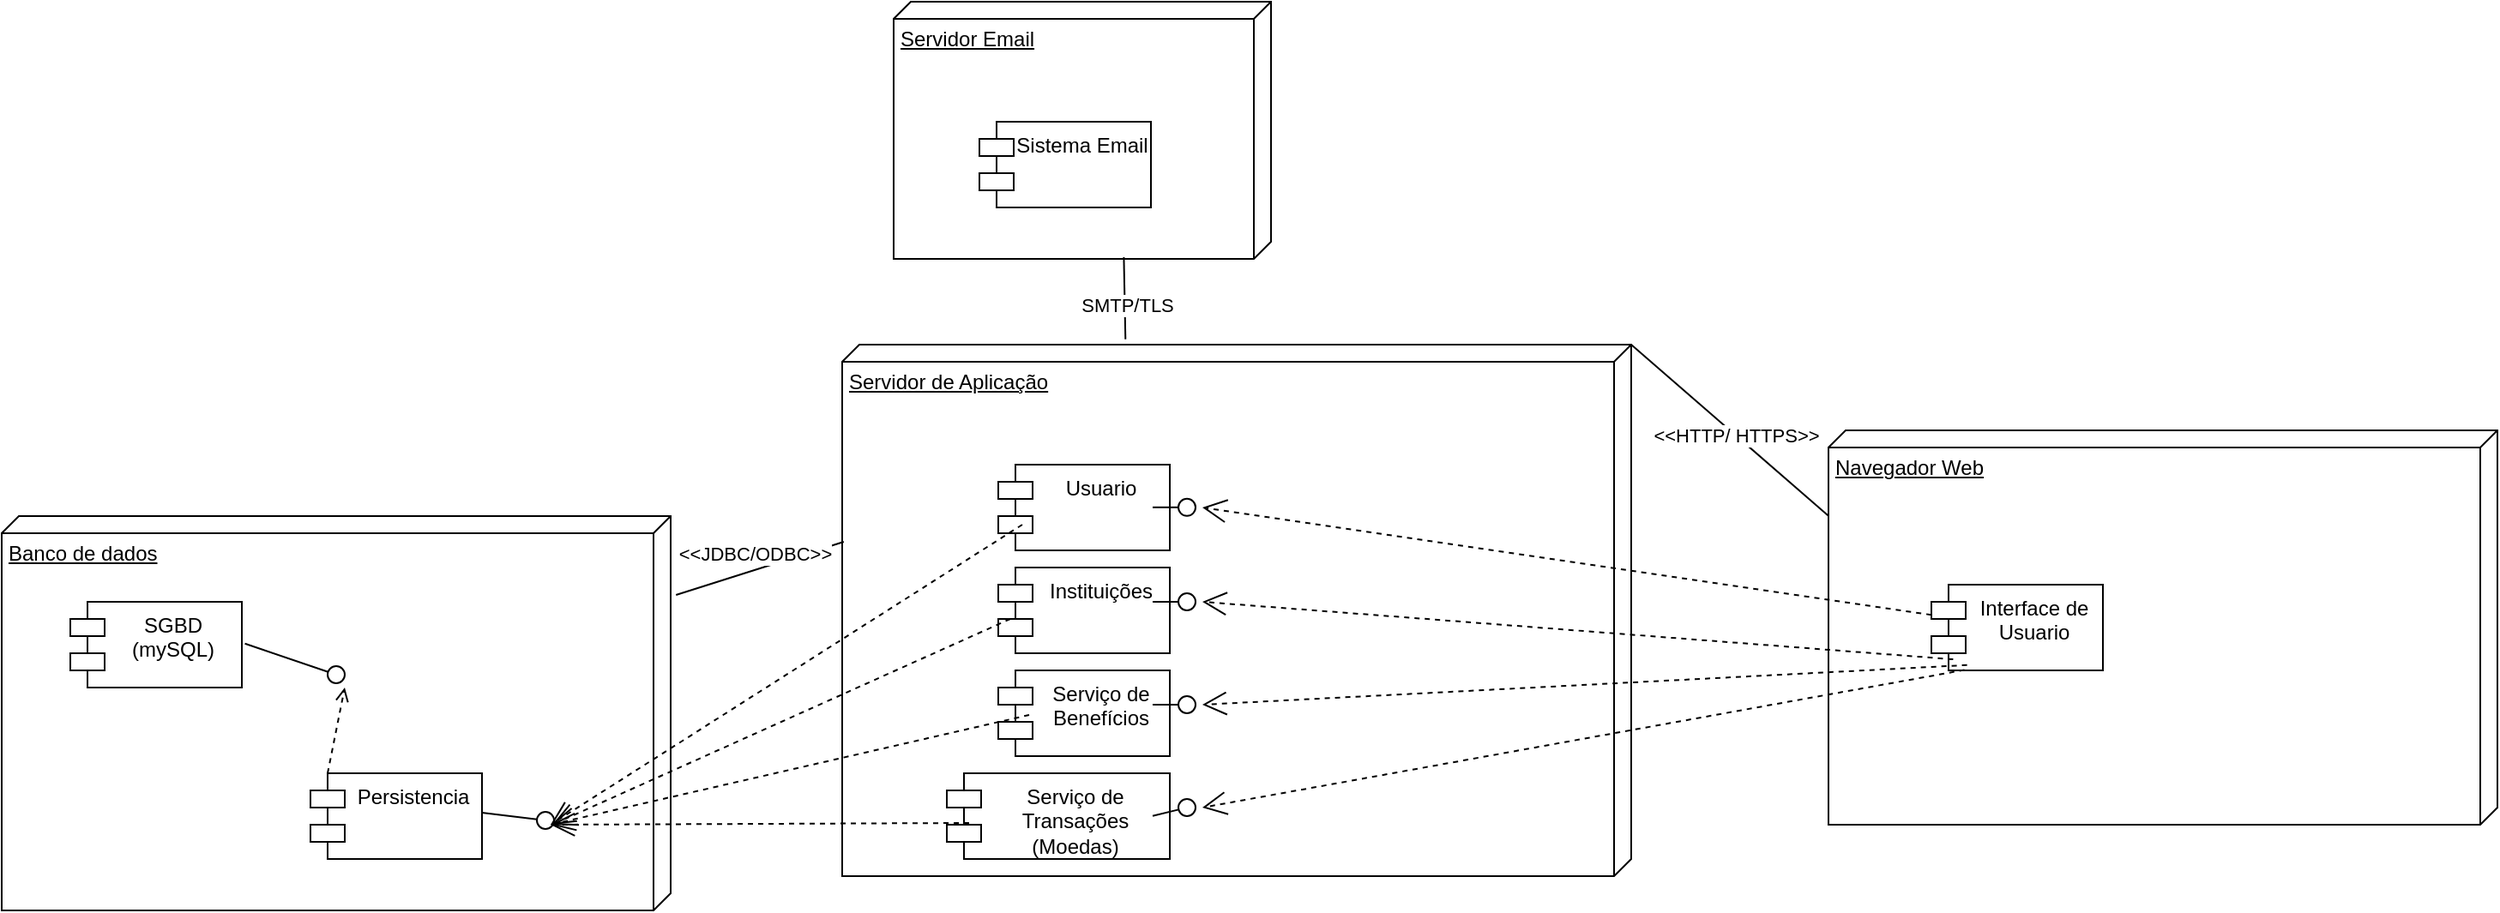 <mxfile version="28.2.5">
  <diagram id="HhGJGDPgac20MyiszJ41" name="Page-1">
    <mxGraphModel dx="2916" dy="1249" grid="1" gridSize="10" guides="1" tooltips="1" connect="1" arrows="1" fold="1" page="1" pageScale="1" pageWidth="850" pageHeight="1100" math="0" shadow="0">
      <root>
        <mxCell id="0" />
        <mxCell id="1" parent="0" />
        <mxCell id="MNFZxwI8h7TTmshtL6sV-73" value="" style="group" vertex="1" connectable="0" parent="1">
          <mxGeometry x="-180" y="450" width="390" height="230" as="geometry" />
        </mxCell>
        <mxCell id="6" value="Banco de dados" style="verticalAlign=top;align=left;spacingTop=8;spacingLeft=2;spacingRight=12;shape=cube;size=10;direction=south;fontStyle=4;html=1;whiteSpace=wrap;" parent="MNFZxwI8h7TTmshtL6sV-73" vertex="1">
          <mxGeometry width="390" height="230" as="geometry" />
        </mxCell>
        <mxCell id="12" value="SGBD (mySQL)" style="shape=module;align=left;spacingLeft=20;align=center;verticalAlign=top;whiteSpace=wrap;html=1;" parent="MNFZxwI8h7TTmshtL6sV-73" vertex="1">
          <mxGeometry x="40" y="50" width="100" height="50" as="geometry" />
        </mxCell>
        <mxCell id="13" value="Persistencia" style="shape=module;align=left;spacingLeft=20;align=center;verticalAlign=top;whiteSpace=wrap;html=1;" parent="MNFZxwI8h7TTmshtL6sV-73" vertex="1">
          <mxGeometry x="180" y="150" width="100" height="50" as="geometry" />
        </mxCell>
        <mxCell id="19" value="" style="ellipse;whiteSpace=wrap;html=1;align=center;aspect=fixed;fillColor=none;strokeColor=none;resizable=0;perimeter=centerPerimeter;rotatable=0;allowArrows=0;points=[];outlineConnect=1;" parent="MNFZxwI8h7TTmshtL6sV-73" vertex="1">
          <mxGeometry x="140" y="70" width="10" height="10" as="geometry" />
        </mxCell>
        <mxCell id="18" value="" style="rounded=0;orthogonalLoop=1;jettySize=auto;html=1;endArrow=oval;endFill=0;sketch=0;sourcePerimeterSpacing=0;targetPerimeterSpacing=0;endSize=10;exitX=1.018;exitY=0.488;exitDx=0;exitDy=0;exitPerimeter=0;" parent="MNFZxwI8h7TTmshtL6sV-73" edge="1" source="12">
          <mxGeometry relative="1" as="geometry">
            <mxPoint x="120.0" y="75" as="sourcePoint" />
            <mxPoint x="195" y="92.5" as="targetPoint" />
            <Array as="points">
              <mxPoint x="195" y="92.5" />
            </Array>
          </mxGeometry>
        </mxCell>
        <mxCell id="24" value="" style="html=1;verticalAlign=bottom;labelBackgroundColor=none;endArrow=open;endFill=0;dashed=1;exitX=0;exitY=0;exitDx=10;exitDy=0;exitPerimeter=0;" parent="MNFZxwI8h7TTmshtL6sV-73" source="13" edge="1">
          <mxGeometry width="160" relative="1" as="geometry">
            <mxPoint x="-195" y="-20" as="sourcePoint" />
            <mxPoint x="200" y="100" as="targetPoint" />
          </mxGeometry>
        </mxCell>
        <mxCell id="26" value="" style="rounded=0;orthogonalLoop=1;jettySize=auto;html=1;endArrow=oval;endFill=0;sketch=0;sourcePerimeterSpacing=0;targetPerimeterSpacing=0;endSize=10;" parent="MNFZxwI8h7TTmshtL6sV-73" edge="1">
          <mxGeometry relative="1" as="geometry">
            <mxPoint x="280" y="173" as="sourcePoint" />
            <mxPoint x="317" y="177.5" as="targetPoint" />
            <Array as="points">
              <mxPoint x="317" y="177.5" />
            </Array>
          </mxGeometry>
        </mxCell>
        <mxCell id="MNFZxwI8h7TTmshtL6sV-84" value="" style="group" vertex="1" connectable="0" parent="1">
          <mxGeometry x="300" y="390" width="460" height="270" as="geometry" />
        </mxCell>
        <mxCell id="MNFZxwI8h7TTmshtL6sV-62" value="" style="group" vertex="1" connectable="0" parent="MNFZxwI8h7TTmshtL6sV-84">
          <mxGeometry x="10" width="460" height="270" as="geometry" />
        </mxCell>
        <mxCell id="4" value="Servidor de Aplicação" style="verticalAlign=top;align=left;spacingTop=8;spacingLeft=2;spacingRight=12;shape=cube;size=10;direction=south;fontStyle=4;html=1;whiteSpace=wrap;" parent="MNFZxwI8h7TTmshtL6sV-62" vertex="1">
          <mxGeometry y="-40" width="460" height="310" as="geometry" />
        </mxCell>
        <mxCell id="MNFZxwI8h7TTmshtL6sV-65" value="" style="group" vertex="1" connectable="0" parent="MNFZxwI8h7TTmshtL6sV-62">
          <mxGeometry x="61" y="30" width="130" height="230" as="geometry" />
        </mxCell>
        <mxCell id="9" value="Serviço de Benefícios" style="shape=module;align=left;spacingLeft=20;align=center;verticalAlign=top;whiteSpace=wrap;html=1;" parent="MNFZxwI8h7TTmshtL6sV-65" vertex="1">
          <mxGeometry x="30" y="120" width="100" height="50" as="geometry" />
        </mxCell>
        <mxCell id="10" value="Serviço de Transações (Moedas)" style="shape=module;align=left;spacingLeft=20;align=center;verticalAlign=top;whiteSpace=wrap;html=1;" parent="MNFZxwI8h7TTmshtL6sV-65" vertex="1">
          <mxGeometry y="180" width="130" height="50" as="geometry" />
        </mxCell>
        <mxCell id="MNFZxwI8h7TTmshtL6sV-42" value="Instituições" style="shape=module;align=left;spacingLeft=20;align=center;verticalAlign=top;whiteSpace=wrap;html=1;" vertex="1" parent="MNFZxwI8h7TTmshtL6sV-65">
          <mxGeometry x="30" y="60" width="100" height="50" as="geometry" />
        </mxCell>
        <mxCell id="MNFZxwI8h7TTmshtL6sV-87" value="" style="endArrow=open;endSize=12;dashed=1;html=1;rounded=0;exitX=0.07;exitY=0.6;exitDx=0;exitDy=0;exitPerimeter=0;" edge="1" parent="MNFZxwI8h7TTmshtL6sV-62" source="MNFZxwI8h7TTmshtL6sV-42">
          <mxGeometry width="160" relative="1" as="geometry">
            <mxPoint x="99" y="128" as="sourcePoint" />
            <mxPoint x="-169" y="240" as="targetPoint" />
          </mxGeometry>
        </mxCell>
        <mxCell id="8" value="Usuario" style="shape=module;align=left;spacingLeft=20;align=center;verticalAlign=top;whiteSpace=wrap;html=1;" parent="MNFZxwI8h7TTmshtL6sV-62" vertex="1">
          <mxGeometry x="91" y="30" width="100" height="50" as="geometry" />
        </mxCell>
        <mxCell id="MNFZxwI8h7TTmshtL6sV-48" value="" style="ellipse;whiteSpace=wrap;html=1;align=center;aspect=fixed;fillColor=none;strokeColor=none;resizable=0;perimeter=centerPerimeter;rotatable=0;allowArrows=0;points=[];outlineConnect=1;" vertex="1" parent="MNFZxwI8h7TTmshtL6sV-84">
          <mxGeometry x="241" y="50" width="10" height="10" as="geometry" />
        </mxCell>
        <mxCell id="MNFZxwI8h7TTmshtL6sV-51" value="" style="rounded=0;orthogonalLoop=1;jettySize=auto;html=1;endArrow=oval;endFill=0;sketch=0;sourcePerimeterSpacing=0;targetPerimeterSpacing=0;endSize=10;strokeWidth=1;startSize=15;" edge="1" parent="MNFZxwI8h7TTmshtL6sV-84">
          <mxGeometry relative="1" as="geometry">
            <mxPoint x="191" y="54.9" as="sourcePoint" />
            <mxPoint x="211" y="54.9" as="targetPoint" />
          </mxGeometry>
        </mxCell>
        <mxCell id="MNFZxwI8h7TTmshtL6sV-53" value="" style="rounded=0;orthogonalLoop=1;jettySize=auto;html=1;endArrow=oval;endFill=0;sketch=0;sourcePerimeterSpacing=0;targetPerimeterSpacing=0;endSize=10;strokeWidth=1;startSize=15;" edge="1" parent="MNFZxwI8h7TTmshtL6sV-84">
          <mxGeometry relative="1" as="geometry">
            <mxPoint x="191" y="110" as="sourcePoint" />
            <mxPoint x="211" y="110" as="targetPoint" />
          </mxGeometry>
        </mxCell>
        <mxCell id="MNFZxwI8h7TTmshtL6sV-54" value="" style="rounded=0;orthogonalLoop=1;jettySize=auto;html=1;endArrow=oval;endFill=0;sketch=0;sourcePerimeterSpacing=0;targetPerimeterSpacing=0;endSize=10;strokeWidth=1;startSize=15;" edge="1" parent="MNFZxwI8h7TTmshtL6sV-84">
          <mxGeometry relative="1" as="geometry">
            <mxPoint x="191" y="170" as="sourcePoint" />
            <mxPoint x="211" y="170" as="targetPoint" />
          </mxGeometry>
        </mxCell>
        <mxCell id="MNFZxwI8h7TTmshtL6sV-55" value="" style="rounded=0;orthogonalLoop=1;jettySize=auto;html=1;endArrow=oval;endFill=0;sketch=0;sourcePerimeterSpacing=2;targetPerimeterSpacing=0;endSize=10;strokeWidth=1;startSize=15;" edge="1" parent="MNFZxwI8h7TTmshtL6sV-84">
          <mxGeometry relative="1" as="geometry">
            <mxPoint x="191" y="234.9" as="sourcePoint" />
            <mxPoint x="211" y="230" as="targetPoint" />
          </mxGeometry>
        </mxCell>
        <mxCell id="2" value="Servidor Email" style="verticalAlign=top;align=left;spacingTop=8;spacingLeft=2;spacingRight=12;shape=cube;size=10;direction=south;fontStyle=4;html=1;whiteSpace=wrap;" parent="1" vertex="1">
          <mxGeometry x="340" y="150" width="220" height="150" as="geometry" />
        </mxCell>
        <mxCell id="7" value="Sistema Email" style="shape=module;align=left;spacingLeft=20;align=center;verticalAlign=top;whiteSpace=wrap;html=1;" parent="1" vertex="1">
          <mxGeometry x="390" y="220" width="100" height="50" as="geometry" />
        </mxCell>
        <mxCell id="29" value="" style="endArrow=none;html=1;entryX=0.217;entryY=1;entryDx=0;entryDy=0;entryPerimeter=0;exitX=0;exitY=0;exitDx=0;exitDy=0;exitPerimeter=0;" parent="1" source="4" target="5" edge="1">
          <mxGeometry width="50" height="50" relative="1" as="geometry">
            <mxPoint x="750" y="480" as="sourcePoint" />
            <mxPoint x="800" y="430" as="targetPoint" />
          </mxGeometry>
        </mxCell>
        <mxCell id="30" value="&amp;lt;&amp;lt;HTTP/ HTTPS&amp;gt;&amp;gt;" style="edgeLabel;html=1;align=center;verticalAlign=middle;resizable=0;points=[];" parent="29" vertex="1" connectable="0">
          <mxGeometry x="0.065" relative="1" as="geometry">
            <mxPoint as="offset" />
          </mxGeometry>
        </mxCell>
        <mxCell id="31" value="" style="endArrow=none;html=1;exitX=0.371;exitY=0.998;exitDx=0;exitDy=0;exitPerimeter=0;entryX=0.2;entryY=-0.008;entryDx=0;entryDy=0;entryPerimeter=0;" parent="1" source="4" target="6" edge="1">
          <mxGeometry width="50" height="50" relative="1" as="geometry">
            <mxPoint x="780" y="400" as="sourcePoint" />
            <mxPoint x="210" y="574" as="targetPoint" />
          </mxGeometry>
        </mxCell>
        <mxCell id="32" value="&amp;lt;&amp;lt;JDBC/ODBC&amp;gt;&amp;gt;" style="edgeLabel;html=1;align=center;verticalAlign=middle;resizable=0;points=[];" parent="31" vertex="1" connectable="0">
          <mxGeometry x="0.065" relative="1" as="geometry">
            <mxPoint y="-10" as="offset" />
          </mxGeometry>
        </mxCell>
        <mxCell id="35" value="" style="endArrow=none;html=1;entryX=0.993;entryY=0.39;entryDx=0;entryDy=0;entryPerimeter=0;exitX=-0.01;exitY=0.641;exitDx=0;exitDy=0;exitPerimeter=0;" parent="1" source="4" target="2" edge="1">
          <mxGeometry width="50" height="50" relative="1" as="geometry">
            <mxPoint x="750" y="480" as="sourcePoint" />
            <mxPoint x="800" y="430" as="targetPoint" />
          </mxGeometry>
        </mxCell>
        <mxCell id="36" value="SMTP/TLS" style="edgeLabel;html=1;align=center;verticalAlign=middle;resizable=0;points=[];" parent="35" vertex="1" connectable="0">
          <mxGeometry x="-0.152" y="-1" relative="1" as="geometry">
            <mxPoint as="offset" />
          </mxGeometry>
        </mxCell>
        <mxCell id="MNFZxwI8h7TTmshtL6sV-44" value="" style="ellipse;whiteSpace=wrap;html=1;align=center;aspect=fixed;fillColor=none;strokeColor=none;resizable=0;perimeter=centerPerimeter;rotatable=0;allowArrows=0;points=[];outlineConnect=1;" vertex="1" parent="1">
          <mxGeometry x="840" y="430" width="10" height="10" as="geometry" />
        </mxCell>
        <mxCell id="MNFZxwI8h7TTmshtL6sV-85" value="" style="endArrow=open;endSize=12;dashed=1;html=1;rounded=0;exitX=0.1;exitY=0.58;exitDx=0;exitDy=0;exitPerimeter=0;" edge="1" parent="1" source="10">
          <mxGeometry width="160" relative="1" as="geometry">
            <mxPoint x="989" y="300" as="sourcePoint" />
            <mxPoint x="140" y="630" as="targetPoint" />
          </mxGeometry>
        </mxCell>
        <mxCell id="MNFZxwI8h7TTmshtL6sV-86" value="" style="endArrow=open;endSize=12;dashed=1;html=1;rounded=0;exitX=0.18;exitY=0.52;exitDx=0;exitDy=0;exitPerimeter=0;" edge="1" parent="1" source="9">
          <mxGeometry width="160" relative="1" as="geometry">
            <mxPoint x="393" y="639" as="sourcePoint" />
            <mxPoint x="140" y="630" as="targetPoint" />
          </mxGeometry>
        </mxCell>
        <mxCell id="MNFZxwI8h7TTmshtL6sV-89" value="" style="group" vertex="1" connectable="0" parent="1">
          <mxGeometry x="885" y="400" width="390" height="230" as="geometry" />
        </mxCell>
        <mxCell id="5" value="Navegador Web" style="verticalAlign=top;align=left;spacingTop=8;spacingLeft=2;spacingRight=12;shape=cube;size=10;direction=south;fontStyle=4;html=1;whiteSpace=wrap;" parent="MNFZxwI8h7TTmshtL6sV-89" vertex="1">
          <mxGeometry width="390" height="230" as="geometry" />
        </mxCell>
        <mxCell id="27" value="Interface de Usuario" style="shape=module;align=left;spacingLeft=20;align=center;verticalAlign=top;whiteSpace=wrap;html=1;" parent="MNFZxwI8h7TTmshtL6sV-89" vertex="1">
          <mxGeometry x="60" y="90" width="100" height="50" as="geometry" />
        </mxCell>
        <mxCell id="MNFZxwI8h7TTmshtL6sV-88" value="" style="endArrow=open;endSize=12;dashed=1;html=1;rounded=0;exitX=0.14;exitY=0.7;exitDx=0;exitDy=0;exitPerimeter=0;" edge="1" parent="1" source="8">
          <mxGeometry width="160" relative="1" as="geometry">
            <mxPoint x="428" y="576" as="sourcePoint" />
            <mxPoint x="140" y="630" as="targetPoint" />
          </mxGeometry>
        </mxCell>
        <mxCell id="MNFZxwI8h7TTmshtL6sV-56" value="" style="endArrow=open;endSize=12;dashed=1;html=1;rounded=0;" edge="1" parent="1" source="27">
          <mxGeometry width="160" relative="1" as="geometry">
            <mxPoint x="520" y="445" as="sourcePoint" />
            <mxPoint x="520" y="445" as="targetPoint" />
          </mxGeometry>
        </mxCell>
        <mxCell id="MNFZxwI8h7TTmshtL6sV-57" value="" style="endArrow=open;endSize=12;dashed=1;html=1;rounded=0;exitX=0.127;exitY=0.871;exitDx=0;exitDy=0;exitPerimeter=0;" edge="1" parent="1" source="27">
          <mxGeometry width="160" relative="1" as="geometry">
            <mxPoint x="960" y="290" as="sourcePoint" />
            <mxPoint x="520" y="500" as="targetPoint" />
          </mxGeometry>
        </mxCell>
        <mxCell id="MNFZxwI8h7TTmshtL6sV-58" value="" style="endArrow=open;endSize=12;dashed=1;html=1;rounded=0;exitX=0.208;exitY=0.938;exitDx=0;exitDy=0;exitPerimeter=0;" edge="1" parent="1" source="27">
          <mxGeometry width="160" relative="1" as="geometry">
            <mxPoint x="983" y="294" as="sourcePoint" />
            <mxPoint x="520" y="560" as="targetPoint" />
          </mxGeometry>
        </mxCell>
        <mxCell id="MNFZxwI8h7TTmshtL6sV-59" value="" style="endArrow=open;endSize=12;dashed=1;html=1;rounded=0;exitX=0.193;exitY=0.995;exitDx=0;exitDy=0;exitPerimeter=0;" edge="1" parent="1" source="27">
          <mxGeometry width="160" relative="1" as="geometry">
            <mxPoint x="993" y="304" as="sourcePoint" />
            <mxPoint x="520" y="620" as="targetPoint" />
          </mxGeometry>
        </mxCell>
      </root>
    </mxGraphModel>
  </diagram>
</mxfile>
